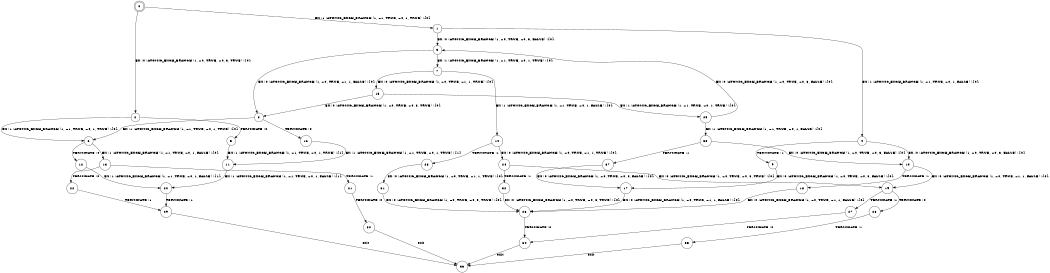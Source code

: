 digraph BCG {
size = "7, 10.5";
center = TRUE;
node [shape = circle];
0 [peripheries = 2];
0 -> 1 [label = "EX !1 !ATOMIC_EXCH_BRANCH (1, +1, TRUE, +0, 1, TRUE) !{0}"];
0 -> 2 [label = "EX !0 !ATOMIC_EXCH_BRANCH (1, +0, TRUE, +0, 3, TRUE) !{0}"];
1 -> 3 [label = "EX !0 !ATOMIC_EXCH_BRANCH (1, +0, TRUE, +0, 3, FALSE) !{0}"];
1 -> 4 [label = "EX !1 !ATOMIC_EXCH_BRANCH (1, +1, TRUE, +0, 1, FALSE) !{0}"];
2 -> 5 [label = "TERMINATE !0"];
2 -> 6 [label = "EX !1 !ATOMIC_EXCH_BRANCH (1, +1, TRUE, +0, 1, TRUE) !{0}"];
3 -> 7 [label = "EX !1 !ATOMIC_EXCH_BRANCH (1, +1, TRUE, +0, 1, TRUE) !{0}"];
3 -> 8 [label = "EX !0 !ATOMIC_EXCH_BRANCH (1, +0, TRUE, +1, 1, FALSE) !{0}"];
4 -> 9 [label = "TERMINATE !1"];
4 -> 10 [label = "EX !0 !ATOMIC_EXCH_BRANCH (1, +0, TRUE, +0, 3, FALSE) !{0}"];
5 -> 11 [label = "EX !1 !ATOMIC_EXCH_BRANCH (1, +1, TRUE, +0, 1, TRUE) !{1}"];
6 -> 12 [label = "TERMINATE !0"];
6 -> 13 [label = "EX !1 !ATOMIC_EXCH_BRANCH (1, +1, TRUE, +0, 1, FALSE) !{0}"];
7 -> 14 [label = "EX !1 !ATOMIC_EXCH_BRANCH (1, +1, TRUE, +0, 1, FALSE) !{0}"];
7 -> 15 [label = "EX !0 !ATOMIC_EXCH_BRANCH (1, +0, TRUE, +1, 1, TRUE) !{0}"];
8 -> 16 [label = "TERMINATE !0"];
8 -> 6 [label = "EX !1 !ATOMIC_EXCH_BRANCH (1, +1, TRUE, +0, 1, TRUE) !{0}"];
9 -> 17 [label = "EX !0 !ATOMIC_EXCH_BRANCH (1, +0, TRUE, +0, 3, FALSE) !{0}"];
10 -> 18 [label = "TERMINATE !1"];
10 -> 19 [label = "EX !0 !ATOMIC_EXCH_BRANCH (1, +0, TRUE, +1, 1, FALSE) !{0}"];
11 -> 20 [label = "EX !1 !ATOMIC_EXCH_BRANCH (1, +1, TRUE, +0, 1, FALSE) !{1}"];
12 -> 20 [label = "EX !1 !ATOMIC_EXCH_BRANCH (1, +1, TRUE, +0, 1, FALSE) !{1}"];
13 -> 21 [label = "TERMINATE !1"];
13 -> 22 [label = "TERMINATE !0"];
14 -> 23 [label = "TERMINATE !1"];
14 -> 24 [label = "EX !0 !ATOMIC_EXCH_BRANCH (1, +0, TRUE, +1, 1, TRUE) !{0}"];
15 -> 25 [label = "EX !1 !ATOMIC_EXCH_BRANCH (1, +1, TRUE, +0, 1, TRUE) !{0}"];
15 -> 8 [label = "EX !0 !ATOMIC_EXCH_BRANCH (1, +0, TRUE, +0, 3, TRUE) !{0}"];
16 -> 11 [label = "EX !1 !ATOMIC_EXCH_BRANCH (1, +1, TRUE, +0, 1, TRUE) !{1}"];
17 -> 26 [label = "EX !0 !ATOMIC_EXCH_BRANCH (1, +0, TRUE, +1, 1, FALSE) !{0}"];
18 -> 26 [label = "EX !0 !ATOMIC_EXCH_BRANCH (1, +0, TRUE, +1, 1, FALSE) !{0}"];
19 -> 27 [label = "TERMINATE !1"];
19 -> 28 [label = "TERMINATE !0"];
20 -> 29 [label = "TERMINATE !1"];
21 -> 30 [label = "TERMINATE !0"];
22 -> 29 [label = "TERMINATE !1"];
23 -> 31 [label = "EX !0 !ATOMIC_EXCH_BRANCH (1, +0, TRUE, +1, 1, TRUE) !{0}"];
24 -> 32 [label = "TERMINATE !1"];
24 -> 19 [label = "EX !0 !ATOMIC_EXCH_BRANCH (1, +0, TRUE, +0, 3, TRUE) !{0}"];
25 -> 33 [label = "EX !1 !ATOMIC_EXCH_BRANCH (1, +1, TRUE, +0, 1, FALSE) !{0}"];
25 -> 3 [label = "EX !0 !ATOMIC_EXCH_BRANCH (1, +0, TRUE, +0, 3, FALSE) !{0}"];
26 -> 34 [label = "TERMINATE !0"];
27 -> 34 [label = "TERMINATE !0"];
28 -> 35 [label = "TERMINATE !1"];
29 -> 36 [label = "exit"];
30 -> 36 [label = "exit"];
31 -> 26 [label = "EX !0 !ATOMIC_EXCH_BRANCH (1, +0, TRUE, +0, 3, TRUE) !{0}"];
32 -> 26 [label = "EX !0 !ATOMIC_EXCH_BRANCH (1, +0, TRUE, +0, 3, TRUE) !{0}"];
33 -> 37 [label = "TERMINATE !1"];
33 -> 10 [label = "EX !0 !ATOMIC_EXCH_BRANCH (1, +0, TRUE, +0, 3, FALSE) !{0}"];
34 -> 36 [label = "exit"];
35 -> 36 [label = "exit"];
37 -> 17 [label = "EX !0 !ATOMIC_EXCH_BRANCH (1, +0, TRUE, +0, 3, FALSE) !{0}"];
}

